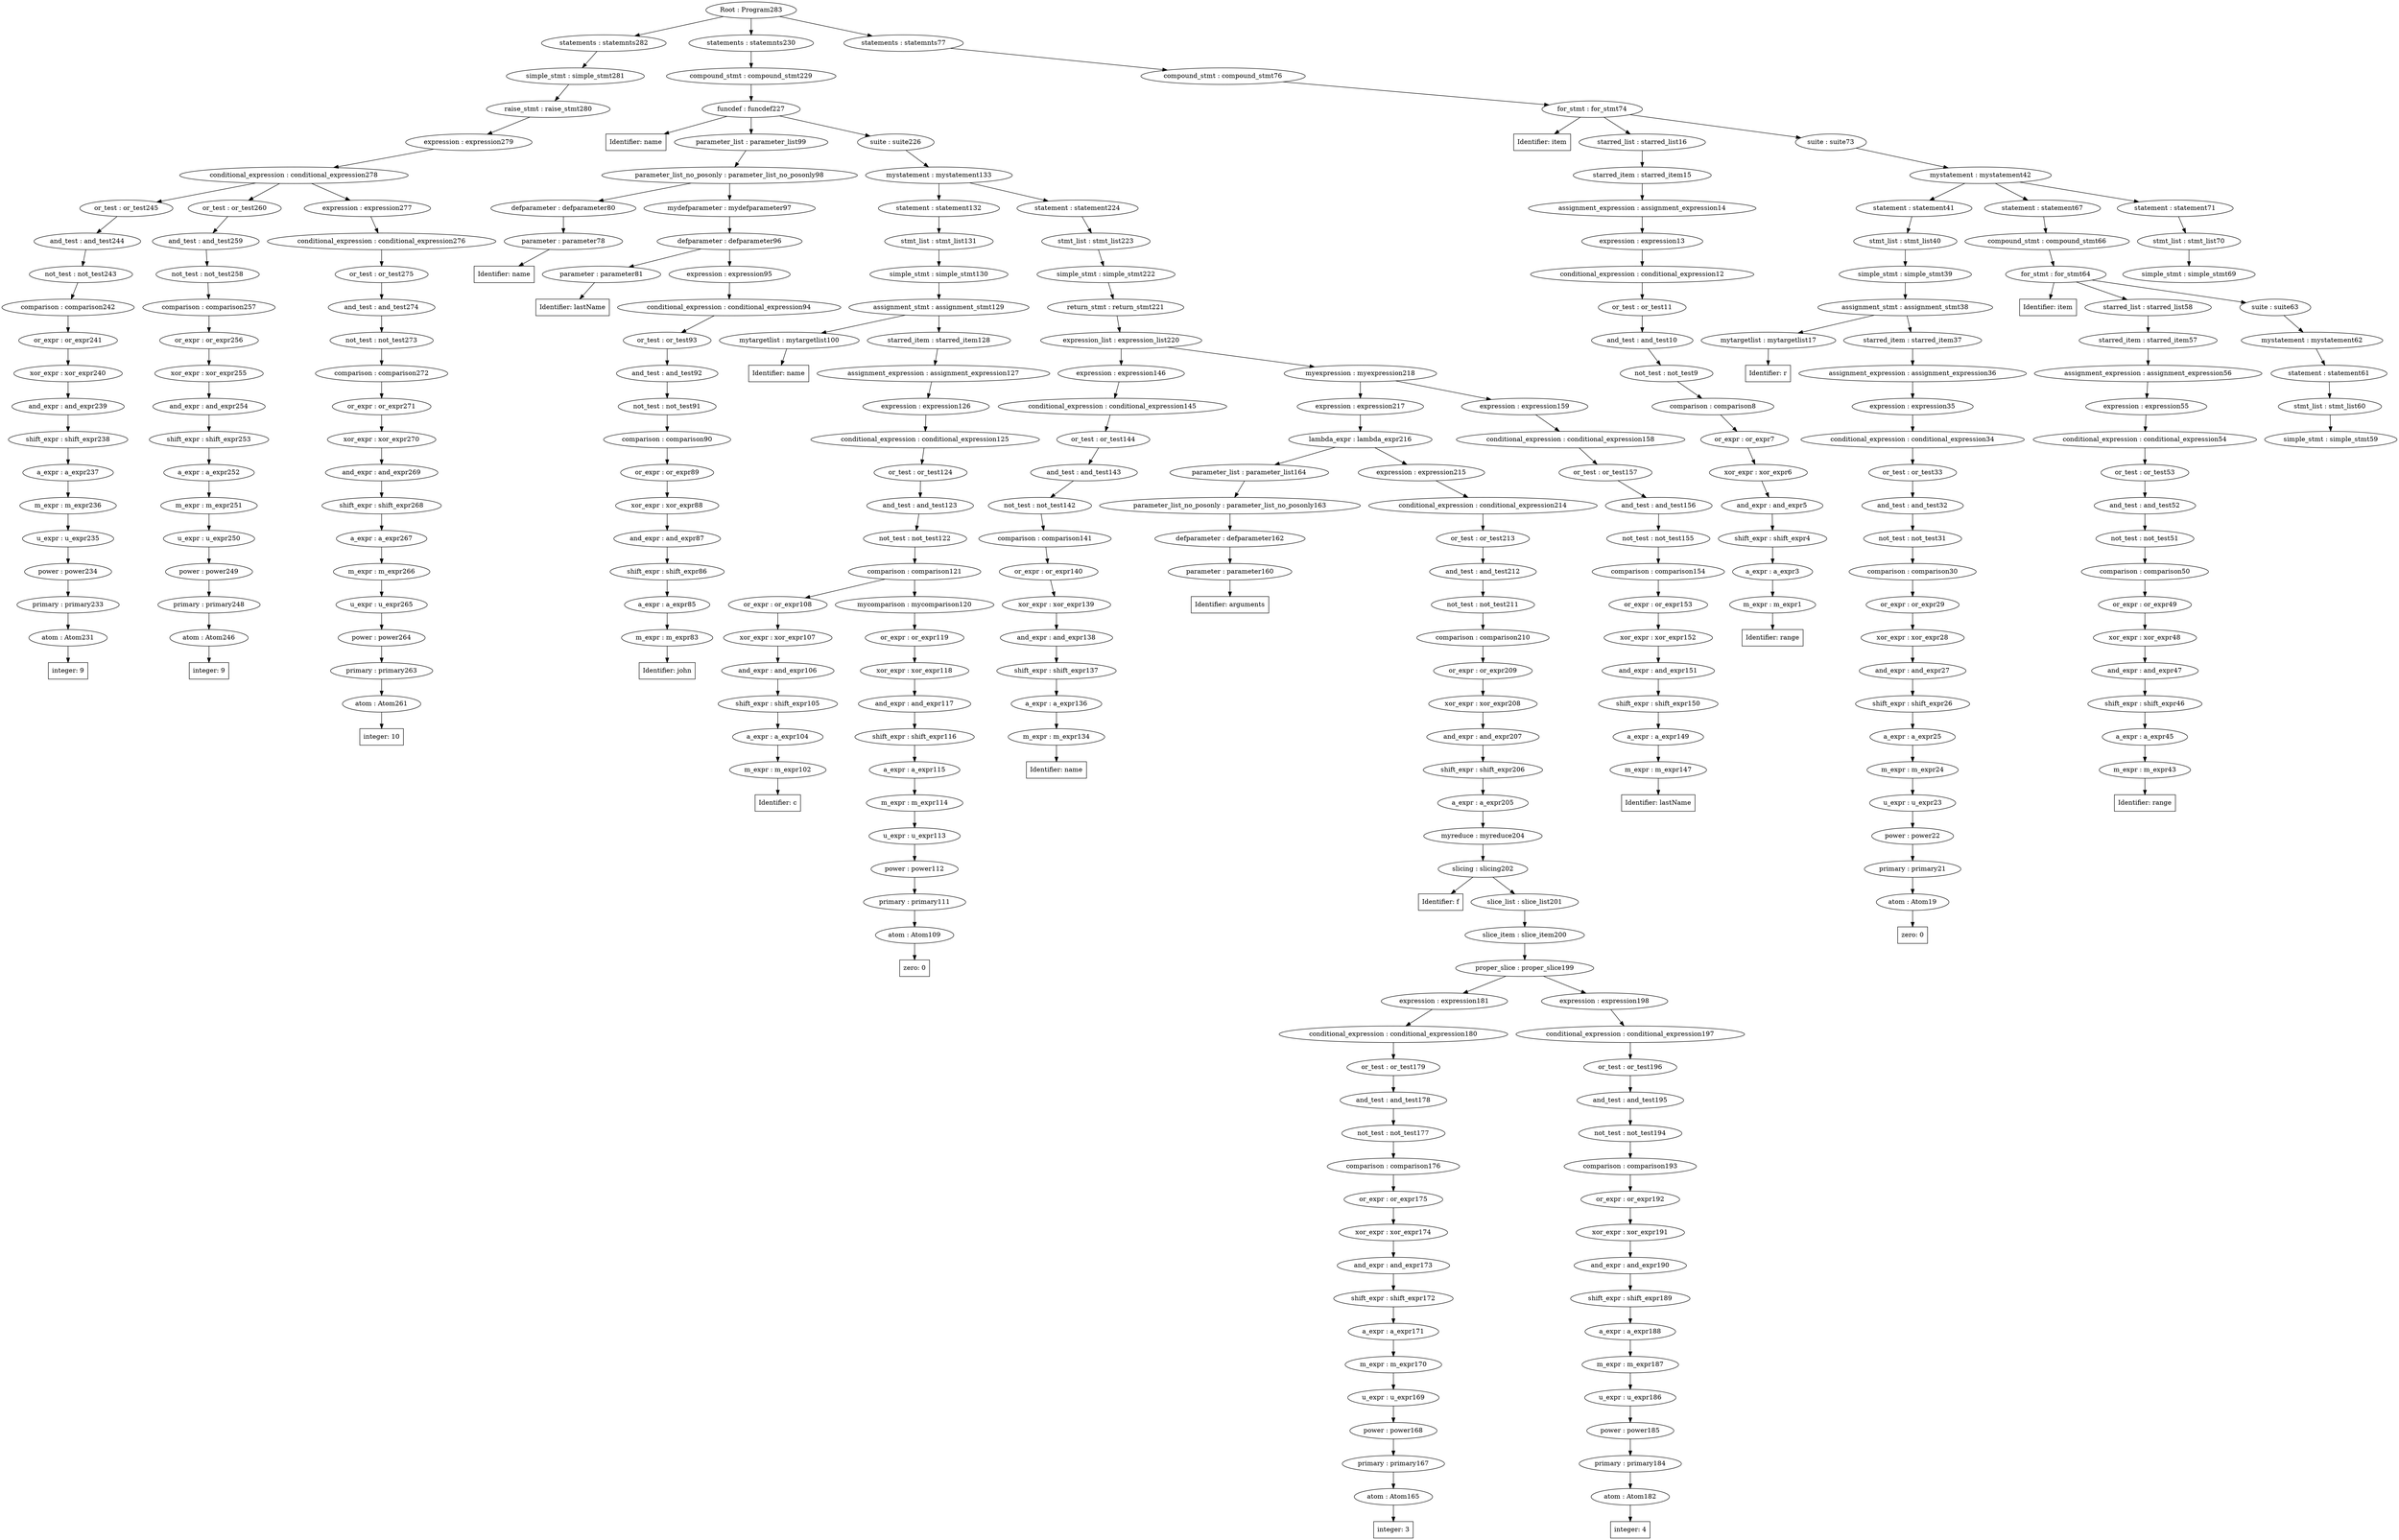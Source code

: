 digraph G {
	Program283 [label="Root : Program283"]
	Program283 -> statemnts282;
	statemnts282 [label="statements : statemnts282"]
	statemnts282 -> simple_stmt281;
	simple_stmt281 [label="simple_stmt : simple_stmt281"]
	simple_stmt281 -> raise_stmt280;
	raise_stmt280 [label="raise_stmt : raise_stmt280"]
	raise_stmt280 -> expression279;
	expression279 [label="expression : expression279"]
	expression279 -> conditional_expression278;
	conditional_expression278 [label="conditional_expression : conditional_expression278"]
	conditional_expression278 -> or_test245;
	or_test245 [label="or_test : or_test245"]
	or_test245 -> and_test244;
	and_test244 [label="and_test : and_test244"]
	and_test244 -> not_test243;
	not_test243 [label="not_test : not_test243"]
	not_test243 -> comparison242;
	comparison242 [label="comparison : comparison242"]
	comparison242 -> or_expr241;
	or_expr241 [label="or_expr : or_expr241"]
	or_expr241 -> xor_expr240;
	xor_expr240 [label="xor_expr : xor_expr240"]
	xor_expr240 -> and_expr239;
	and_expr239 [label="and_expr : and_expr239"]
	and_expr239 -> shift_expr238;
	shift_expr238 [label="shift_expr : shift_expr238"]
	shift_expr238 -> a_expr237;
	a_expr237 [label="a_expr : a_expr237"]
	a_expr237 -> m_expr236;
	m_expr236 [label="m_expr : m_expr236"]
	m_expr236 -> u_expr235;
	u_expr235 [label="u_expr : u_expr235"]
	u_expr235 -> power234;
	power234 [label="power : power234"]
	power234 -> primary233;
	primary233 [label="primary : primary233"]
	primary233 -> Atom231;
	Atom231 [label="atom : Atom231"]
	Atom231 -> number232;
	number232 [shape=box,label="integer: 9"]
	conditional_expression278 -> or_test260;
	or_test260 [label="or_test : or_test260"]
	or_test260 -> and_test259;
	and_test259 [label="and_test : and_test259"]
	and_test259 -> not_test258;
	not_test258 [label="not_test : not_test258"]
	not_test258 -> comparison257;
	comparison257 [label="comparison : comparison257"]
	comparison257 -> or_expr256;
	or_expr256 [label="or_expr : or_expr256"]
	or_expr256 -> xor_expr255;
	xor_expr255 [label="xor_expr : xor_expr255"]
	xor_expr255 -> and_expr254;
	and_expr254 [label="and_expr : and_expr254"]
	and_expr254 -> shift_expr253;
	shift_expr253 [label="shift_expr : shift_expr253"]
	shift_expr253 -> a_expr252;
	a_expr252 [label="a_expr : a_expr252"]
	a_expr252 -> m_expr251;
	m_expr251 [label="m_expr : m_expr251"]
	m_expr251 -> u_expr250;
	u_expr250 [label="u_expr : u_expr250"]
	u_expr250 -> power249;
	power249 [label="power : power249"]
	power249 -> primary248;
	primary248 [label="primary : primary248"]
	primary248 -> Atom246;
	Atom246 [label="atom : Atom246"]
	Atom246 -> number247;
	number247 [shape=box,label="integer: 9"]
	conditional_expression278 -> expression277;
	expression277 [label="expression : expression277"]
	expression277 -> conditional_expression276;
	conditional_expression276 [label="conditional_expression : conditional_expression276"]
	conditional_expression276 -> or_test275;
	or_test275 [label="or_test : or_test275"]
	or_test275 -> and_test274;
	and_test274 [label="and_test : and_test274"]
	and_test274 -> not_test273;
	not_test273 [label="not_test : not_test273"]
	not_test273 -> comparison272;
	comparison272 [label="comparison : comparison272"]
	comparison272 -> or_expr271;
	or_expr271 [label="or_expr : or_expr271"]
	or_expr271 -> xor_expr270;
	xor_expr270 [label="xor_expr : xor_expr270"]
	xor_expr270 -> and_expr269;
	and_expr269 [label="and_expr : and_expr269"]
	and_expr269 -> shift_expr268;
	shift_expr268 [label="shift_expr : shift_expr268"]
	shift_expr268 -> a_expr267;
	a_expr267 [label="a_expr : a_expr267"]
	a_expr267 -> m_expr266;
	m_expr266 [label="m_expr : m_expr266"]
	m_expr266 -> u_expr265;
	u_expr265 [label="u_expr : u_expr265"]
	u_expr265 -> power264;
	power264 [label="power : power264"]
	power264 -> primary263;
	primary263 [label="primary : primary263"]
	primary263 -> Atom261;
	Atom261 [label="atom : Atom261"]
	Atom261 -> number262;
	number262 [shape=box,label="integer: 10"]
	Program283 -> statemnts230;
	statemnts230 [label="statements : statemnts230"]
	statemnts230 -> compound_stmt229;
	compound_stmt229 [label="compound_stmt : compound_stmt229"]
	compound_stmt229 -> funcdef227;
	funcdef227 [label="funcdef : funcdef227"]
	funcdef227 -> identifier228;
	identifier228 [shape=box,label="Identifier: name"]
	funcdef227 -> parameter_list99;
	parameter_list99 [label="parameter_list : parameter_list99"]
	parameter_list99 -> parameter_list_no_posonly98;
	parameter_list_no_posonly98 [label="parameter_list_no_posonly : parameter_list_no_posonly98"]
	parameter_list_no_posonly98 -> defparameter80;
	defparameter80 [label="defparameter : defparameter80"]
	defparameter80 -> parameter78;
	parameter78 [label="parameter : parameter78"]
	parameter78 -> identifier79;
	identifier79 [shape=box,label="Identifier: name"]
	parameter_list_no_posonly98 -> mydefparameter97;
	mydefparameter97 [label="mydefparameter : mydefparameter97"]
	mydefparameter97 -> defparameter96;
	defparameter96 [label="defparameter : defparameter96"]
	defparameter96 -> parameter81;
	parameter81 [label="parameter : parameter81"]
	parameter81 -> identifier82;
	identifier82 [shape=box,label="Identifier: lastName"]
	defparameter96 -> expression95;
	expression95 [label="expression : expression95"]
	expression95 -> conditional_expression94;
	conditional_expression94 [label="conditional_expression : conditional_expression94"]
	conditional_expression94 -> or_test93;
	or_test93 [label="or_test : or_test93"]
	or_test93 -> and_test92;
	and_test92 [label="and_test : and_test92"]
	and_test92 -> not_test91;
	not_test91 [label="not_test : not_test91"]
	not_test91 -> comparison90;
	comparison90 [label="comparison : comparison90"]
	comparison90 -> or_expr89;
	or_expr89 [label="or_expr : or_expr89"]
	or_expr89 -> xor_expr88;
	xor_expr88 [label="xor_expr : xor_expr88"]
	xor_expr88 -> and_expr87;
	and_expr87 [label="and_expr : and_expr87"]
	and_expr87 -> shift_expr86;
	shift_expr86 [label="shift_expr : shift_expr86"]
	shift_expr86 -> a_expr85;
	a_expr85 [label="a_expr : a_expr85"]
	a_expr85 -> m_expr83;
	m_expr83 [label="m_expr : m_expr83"]
	m_expr83 -> identifier84;
	identifier84 [shape=box,label="Identifier: john"]
	funcdef227 -> suite226;
	suite226 [label="suite : suite226"]
	suite226 -> mystatement133;
	mystatement133 [label="mystatement : mystatement133"]
	mystatement133 -> statement132;
	statement132 [label="statement : statement132"]
	statement132 -> stmt_list131;
	stmt_list131 [label="stmt_list : stmt_list131"]
	stmt_list131 -> simple_stmt130;
	simple_stmt130 [label="simple_stmt : simple_stmt130"]
	simple_stmt130 -> assignment_stmt129;
	assignment_stmt129 [label="assignment_stmt : assignment_stmt129"]
	assignment_stmt129 -> mytargetlist100;
	mytargetlist100 [label="mytargetlist : mytargetlist100"]
	mytargetlist100 -> identifier101;
	identifier101 [shape=box,label="Identifier: name"]
	assignment_stmt129 -> starred_item128;
	starred_item128 [label="starred_item : starred_item128"]
	starred_item128 -> assignment_expression127;
	assignment_expression127 [label="assignment_expression : assignment_expression127"]
	assignment_expression127 -> expression126;
	expression126 [label="expression : expression126"]
	expression126 -> conditional_expression125;
	conditional_expression125 [label="conditional_expression : conditional_expression125"]
	conditional_expression125 -> or_test124;
	or_test124 [label="or_test : or_test124"]
	or_test124 -> and_test123;
	and_test123 [label="and_test : and_test123"]
	and_test123 -> not_test122;
	not_test122 [label="not_test : not_test122"]
	not_test122 -> comparison121;
	comparison121 [label="comparison : comparison121"]
	comparison121 -> or_expr108;
	or_expr108 [label="or_expr : or_expr108"]
	or_expr108 -> xor_expr107;
	xor_expr107 [label="xor_expr : xor_expr107"]
	xor_expr107 -> and_expr106;
	and_expr106 [label="and_expr : and_expr106"]
	and_expr106 -> shift_expr105;
	shift_expr105 [label="shift_expr : shift_expr105"]
	shift_expr105 -> a_expr104;
	a_expr104 [label="a_expr : a_expr104"]
	a_expr104 -> m_expr102;
	m_expr102 [label="m_expr : m_expr102"]
	m_expr102 -> identifier103;
	identifier103 [shape=box,label="Identifier: c"]
	comparison121 -> mycomparison120;
	mycomparison120 [label="mycomparison : mycomparison120"]
	mycomparison120 -> or_expr119;
	or_expr119 [label="or_expr : or_expr119"]
	or_expr119 -> xor_expr118;
	xor_expr118 [label="xor_expr : xor_expr118"]
	xor_expr118 -> and_expr117;
	and_expr117 [label="and_expr : and_expr117"]
	and_expr117 -> shift_expr116;
	shift_expr116 [label="shift_expr : shift_expr116"]
	shift_expr116 -> a_expr115;
	a_expr115 [label="a_expr : a_expr115"]
	a_expr115 -> m_expr114;
	m_expr114 [label="m_expr : m_expr114"]
	m_expr114 -> u_expr113;
	u_expr113 [label="u_expr : u_expr113"]
	u_expr113 -> power112;
	power112 [label="power : power112"]
	power112 -> primary111;
	primary111 [label="primary : primary111"]
	primary111 -> Atom109;
	Atom109 [label="atom : Atom109"]
	Atom109 -> number110;
	number110 [shape=box,label="zero: 0"]
	mystatement133 -> statement224;
	statement224 [label="statement : statement224"]
	statement224 -> stmt_list223;
	stmt_list223 [label="stmt_list : stmt_list223"]
	stmt_list223 -> simple_stmt222;
	simple_stmt222 [label="simple_stmt : simple_stmt222"]
	simple_stmt222 -> return_stmt221;
	return_stmt221 [label="return_stmt : return_stmt221"]
	return_stmt221 -> expression_list220;
	expression_list220 [label="expression_list : expression_list220"]
	expression_list220 -> expression146;
	expression146 [label="expression : expression146"]
	expression146 -> conditional_expression145;
	conditional_expression145 [label="conditional_expression : conditional_expression145"]
	conditional_expression145 -> or_test144;
	or_test144 [label="or_test : or_test144"]
	or_test144 -> and_test143;
	and_test143 [label="and_test : and_test143"]
	and_test143 -> not_test142;
	not_test142 [label="not_test : not_test142"]
	not_test142 -> comparison141;
	comparison141 [label="comparison : comparison141"]
	comparison141 -> or_expr140;
	or_expr140 [label="or_expr : or_expr140"]
	or_expr140 -> xor_expr139;
	xor_expr139 [label="xor_expr : xor_expr139"]
	xor_expr139 -> and_expr138;
	and_expr138 [label="and_expr : and_expr138"]
	and_expr138 -> shift_expr137;
	shift_expr137 [label="shift_expr : shift_expr137"]
	shift_expr137 -> a_expr136;
	a_expr136 [label="a_expr : a_expr136"]
	a_expr136 -> m_expr134;
	m_expr134 [label="m_expr : m_expr134"]
	m_expr134 -> identifier135;
	identifier135 [shape=box,label="Identifier: name"]
	expression_list220 -> myexpression218;
	myexpression218 [label="myexpression : myexpression218"]
	myexpression218 -> expression217;
	expression217 [label="expression : expression217"]
	expression217 -> lambda_expr216;
	lambda_expr216 [label="lambda_expr : lambda_expr216"]
	lambda_expr216 -> parameter_list164;
	parameter_list164 [label="parameter_list : parameter_list164"]
	parameter_list164 -> parameter_list_no_posonly163;
	parameter_list_no_posonly163 [label="parameter_list_no_posonly : parameter_list_no_posonly163"]
	parameter_list_no_posonly163 -> defparameter162;
	defparameter162 [label="defparameter : defparameter162"]
	defparameter162 -> parameter160;
	parameter160 [label="parameter : parameter160"]
	parameter160 -> identifier161;
	identifier161 [shape=box,label="Identifier: arguments"]
	lambda_expr216 -> expression215;
	expression215 [label="expression : expression215"]
	expression215 -> conditional_expression214;
	conditional_expression214 [label="conditional_expression : conditional_expression214"]
	conditional_expression214 -> or_test213;
	or_test213 [label="or_test : or_test213"]
	or_test213 -> and_test212;
	and_test212 [label="and_test : and_test212"]
	and_test212 -> not_test211;
	not_test211 [label="not_test : not_test211"]
	not_test211 -> comparison210;
	comparison210 [label="comparison : comparison210"]
	comparison210 -> or_expr209;
	or_expr209 [label="or_expr : or_expr209"]
	or_expr209 -> xor_expr208;
	xor_expr208 [label="xor_expr : xor_expr208"]
	xor_expr208 -> and_expr207;
	and_expr207 [label="and_expr : and_expr207"]
	and_expr207 -> shift_expr206;
	shift_expr206 [label="shift_expr : shift_expr206"]
	shift_expr206 -> a_expr205;
	a_expr205 [label="a_expr : a_expr205"]
	a_expr205 -> myreduce204;
	myreduce204 [label="myreduce : myreduce204"]
	myreduce204 -> slicing202;
	slicing202 [label="slicing : slicing202"]
	slicing202 -> identifier203;
	identifier203 [shape=box,label="Identifier: f"]
	slicing202 -> slice_list201;
	slice_list201 [label="slice_list : slice_list201"]
	slice_list201 -> slice_item200;
	slice_item200 [label="slice_item : slice_item200"]
	slice_item200 -> proper_slice199;
	proper_slice199 [label="proper_slice : proper_slice199"]
	proper_slice199 -> expression181;
	expression181 [label="expression : expression181"]
	expression181 -> conditional_expression180;
	conditional_expression180 [label="conditional_expression : conditional_expression180"]
	conditional_expression180 -> or_test179;
	or_test179 [label="or_test : or_test179"]
	or_test179 -> and_test178;
	and_test178 [label="and_test : and_test178"]
	and_test178 -> not_test177;
	not_test177 [label="not_test : not_test177"]
	not_test177 -> comparison176;
	comparison176 [label="comparison : comparison176"]
	comparison176 -> or_expr175;
	or_expr175 [label="or_expr : or_expr175"]
	or_expr175 -> xor_expr174;
	xor_expr174 [label="xor_expr : xor_expr174"]
	xor_expr174 -> and_expr173;
	and_expr173 [label="and_expr : and_expr173"]
	and_expr173 -> shift_expr172;
	shift_expr172 [label="shift_expr : shift_expr172"]
	shift_expr172 -> a_expr171;
	a_expr171 [label="a_expr : a_expr171"]
	a_expr171 -> m_expr170;
	m_expr170 [label="m_expr : m_expr170"]
	m_expr170 -> u_expr169;
	u_expr169 [label="u_expr : u_expr169"]
	u_expr169 -> power168;
	power168 [label="power : power168"]
	power168 -> primary167;
	primary167 [label="primary : primary167"]
	primary167 -> Atom165;
	Atom165 [label="atom : Atom165"]
	Atom165 -> number166;
	number166 [shape=box,label="integer: 3"]
	proper_slice199 -> expression198;
	expression198 [label="expression : expression198"]
	expression198 -> conditional_expression197;
	conditional_expression197 [label="conditional_expression : conditional_expression197"]
	conditional_expression197 -> or_test196;
	or_test196 [label="or_test : or_test196"]
	or_test196 -> and_test195;
	and_test195 [label="and_test : and_test195"]
	and_test195 -> not_test194;
	not_test194 [label="not_test : not_test194"]
	not_test194 -> comparison193;
	comparison193 [label="comparison : comparison193"]
	comparison193 -> or_expr192;
	or_expr192 [label="or_expr : or_expr192"]
	or_expr192 -> xor_expr191;
	xor_expr191 [label="xor_expr : xor_expr191"]
	xor_expr191 -> and_expr190;
	and_expr190 [label="and_expr : and_expr190"]
	and_expr190 -> shift_expr189;
	shift_expr189 [label="shift_expr : shift_expr189"]
	shift_expr189 -> a_expr188;
	a_expr188 [label="a_expr : a_expr188"]
	a_expr188 -> m_expr187;
	m_expr187 [label="m_expr : m_expr187"]
	m_expr187 -> u_expr186;
	u_expr186 [label="u_expr : u_expr186"]
	u_expr186 -> power185;
	power185 [label="power : power185"]
	power185 -> primary184;
	primary184 [label="primary : primary184"]
	primary184 -> Atom182;
	Atom182 [label="atom : Atom182"]
	Atom182 -> number183;
	number183 [shape=box,label="integer: 4"]
	myexpression218 -> expression159;
	expression159 [label="expression : expression159"]
	expression159 -> conditional_expression158;
	conditional_expression158 [label="conditional_expression : conditional_expression158"]
	conditional_expression158 -> or_test157;
	or_test157 [label="or_test : or_test157"]
	or_test157 -> and_test156;
	and_test156 [label="and_test : and_test156"]
	and_test156 -> not_test155;
	not_test155 [label="not_test : not_test155"]
	not_test155 -> comparison154;
	comparison154 [label="comparison : comparison154"]
	comparison154 -> or_expr153;
	or_expr153 [label="or_expr : or_expr153"]
	or_expr153 -> xor_expr152;
	xor_expr152 [label="xor_expr : xor_expr152"]
	xor_expr152 -> and_expr151;
	and_expr151 [label="and_expr : and_expr151"]
	and_expr151 -> shift_expr150;
	shift_expr150 [label="shift_expr : shift_expr150"]
	shift_expr150 -> a_expr149;
	a_expr149 [label="a_expr : a_expr149"]
	a_expr149 -> m_expr147;
	m_expr147 [label="m_expr : m_expr147"]
	m_expr147 -> identifier148;
	identifier148 [shape=box,label="Identifier: lastName"]
	Program283 -> statemnts77;
	statemnts77 [label="statements : statemnts77"]
	statemnts77 -> compound_stmt76;
	compound_stmt76 [label="compound_stmt : compound_stmt76"]
	compound_stmt76 -> for_stmt74;
	for_stmt74 [label="for_stmt : for_stmt74"]
	for_stmt74 -> identifier75;
	identifier75 [shape=box,label="Identifier: item"]
	for_stmt74 -> starred_list16;
	starred_list16 [label="starred_list : starred_list16"]
	starred_list16 -> starred_item15;
	starred_item15 [label="starred_item : starred_item15"]
	starred_item15 -> assignment_expression14;
	assignment_expression14 [label="assignment_expression : assignment_expression14"]
	assignment_expression14 -> expression13;
	expression13 [label="expression : expression13"]
	expression13 -> conditional_expression12;
	conditional_expression12 [label="conditional_expression : conditional_expression12"]
	conditional_expression12 -> or_test11;
	or_test11 [label="or_test : or_test11"]
	or_test11 -> and_test10;
	and_test10 [label="and_test : and_test10"]
	and_test10 -> not_test9;
	not_test9 [label="not_test : not_test9"]
	not_test9 -> comparison8;
	comparison8 [label="comparison : comparison8"]
	comparison8 -> or_expr7;
	or_expr7 [label="or_expr : or_expr7"]
	or_expr7 -> xor_expr6;
	xor_expr6 [label="xor_expr : xor_expr6"]
	xor_expr6 -> and_expr5;
	and_expr5 [label="and_expr : and_expr5"]
	and_expr5 -> shift_expr4;
	shift_expr4 [label="shift_expr : shift_expr4"]
	shift_expr4 -> a_expr3;
	a_expr3 [label="a_expr : a_expr3"]
	a_expr3 -> m_expr1;
	m_expr1 [label="m_expr : m_expr1"]
	m_expr1 -> identifier2;
	identifier2 [shape=box,label="Identifier: range"]
	for_stmt74 -> suite73;
	suite73 [label="suite : suite73"]
	suite73 -> mystatement42;
	mystatement42 [label="mystatement : mystatement42"]
	mystatement42 -> statement41;
	statement41 [label="statement : statement41"]
	statement41 -> stmt_list40;
	stmt_list40 [label="stmt_list : stmt_list40"]
	stmt_list40 -> simple_stmt39;
	simple_stmt39 [label="simple_stmt : simple_stmt39"]
	simple_stmt39 -> assignment_stmt38;
	assignment_stmt38 [label="assignment_stmt : assignment_stmt38"]
	assignment_stmt38 -> mytargetlist17;
	mytargetlist17 [label="mytargetlist : mytargetlist17"]
	mytargetlist17 -> identifier18;
	identifier18 [shape=box,label="Identifier: r"]
	assignment_stmt38 -> starred_item37;
	starred_item37 [label="starred_item : starred_item37"]
	starred_item37 -> assignment_expression36;
	assignment_expression36 [label="assignment_expression : assignment_expression36"]
	assignment_expression36 -> expression35;
	expression35 [label="expression : expression35"]
	expression35 -> conditional_expression34;
	conditional_expression34 [label="conditional_expression : conditional_expression34"]
	conditional_expression34 -> or_test33;
	or_test33 [label="or_test : or_test33"]
	or_test33 -> and_test32;
	and_test32 [label="and_test : and_test32"]
	and_test32 -> not_test31;
	not_test31 [label="not_test : not_test31"]
	not_test31 -> comparison30;
	comparison30 [label="comparison : comparison30"]
	comparison30 -> or_expr29;
	or_expr29 [label="or_expr : or_expr29"]
	or_expr29 -> xor_expr28;
	xor_expr28 [label="xor_expr : xor_expr28"]
	xor_expr28 -> and_expr27;
	and_expr27 [label="and_expr : and_expr27"]
	and_expr27 -> shift_expr26;
	shift_expr26 [label="shift_expr : shift_expr26"]
	shift_expr26 -> a_expr25;
	a_expr25 [label="a_expr : a_expr25"]
	a_expr25 -> m_expr24;
	m_expr24 [label="m_expr : m_expr24"]
	m_expr24 -> u_expr23;
	u_expr23 [label="u_expr : u_expr23"]
	u_expr23 -> power22;
	power22 [label="power : power22"]
	power22 -> primary21;
	primary21 [label="primary : primary21"]
	primary21 -> Atom19;
	Atom19 [label="atom : Atom19"]
	Atom19 -> number20;
	number20 [shape=box,label="zero: 0"]
	mystatement42 -> statement67;
	statement67 [label="statement : statement67"]
	statement67 -> compound_stmt66;
	compound_stmt66 [label="compound_stmt : compound_stmt66"]
	compound_stmt66 -> for_stmt64;
	for_stmt64 [label="for_stmt : for_stmt64"]
	for_stmt64 -> identifier65;
	identifier65 [shape=box,label="Identifier: item"]
	for_stmt64 -> starred_list58;
	starred_list58 [label="starred_list : starred_list58"]
	starred_list58 -> starred_item57;
	starred_item57 [label="starred_item : starred_item57"]
	starred_item57 -> assignment_expression56;
	assignment_expression56 [label="assignment_expression : assignment_expression56"]
	assignment_expression56 -> expression55;
	expression55 [label="expression : expression55"]
	expression55 -> conditional_expression54;
	conditional_expression54 [label="conditional_expression : conditional_expression54"]
	conditional_expression54 -> or_test53;
	or_test53 [label="or_test : or_test53"]
	or_test53 -> and_test52;
	and_test52 [label="and_test : and_test52"]
	and_test52 -> not_test51;
	not_test51 [label="not_test : not_test51"]
	not_test51 -> comparison50;
	comparison50 [label="comparison : comparison50"]
	comparison50 -> or_expr49;
	or_expr49 [label="or_expr : or_expr49"]
	or_expr49 -> xor_expr48;
	xor_expr48 [label="xor_expr : xor_expr48"]
	xor_expr48 -> and_expr47;
	and_expr47 [label="and_expr : and_expr47"]
	and_expr47 -> shift_expr46;
	shift_expr46 [label="shift_expr : shift_expr46"]
	shift_expr46 -> a_expr45;
	a_expr45 [label="a_expr : a_expr45"]
	a_expr45 -> m_expr43;
	m_expr43 [label="m_expr : m_expr43"]
	m_expr43 -> identifier44;
	identifier44 [shape=box,label="Identifier: range"]
	for_stmt64 -> suite63;
	suite63 [label="suite : suite63"]
	suite63 -> mystatement62;
	mystatement62 [label="mystatement : mystatement62"]
	mystatement62 -> statement61;
	statement61 [label="statement : statement61"]
	statement61 -> stmt_list60;
	stmt_list60 [label="stmt_list : stmt_list60"]
	stmt_list60 -> simple_stmt59;
	simple_stmt59 [label="simple_stmt : simple_stmt59"]
	mystatement42 -> statement71;
	statement71 [label="statement : statement71"]
	statement71 -> stmt_list70;
	stmt_list70 [label="stmt_list : stmt_list70"]
	stmt_list70 -> simple_stmt69;
	simple_stmt69 [label="simple_stmt : simple_stmt69"]
}
